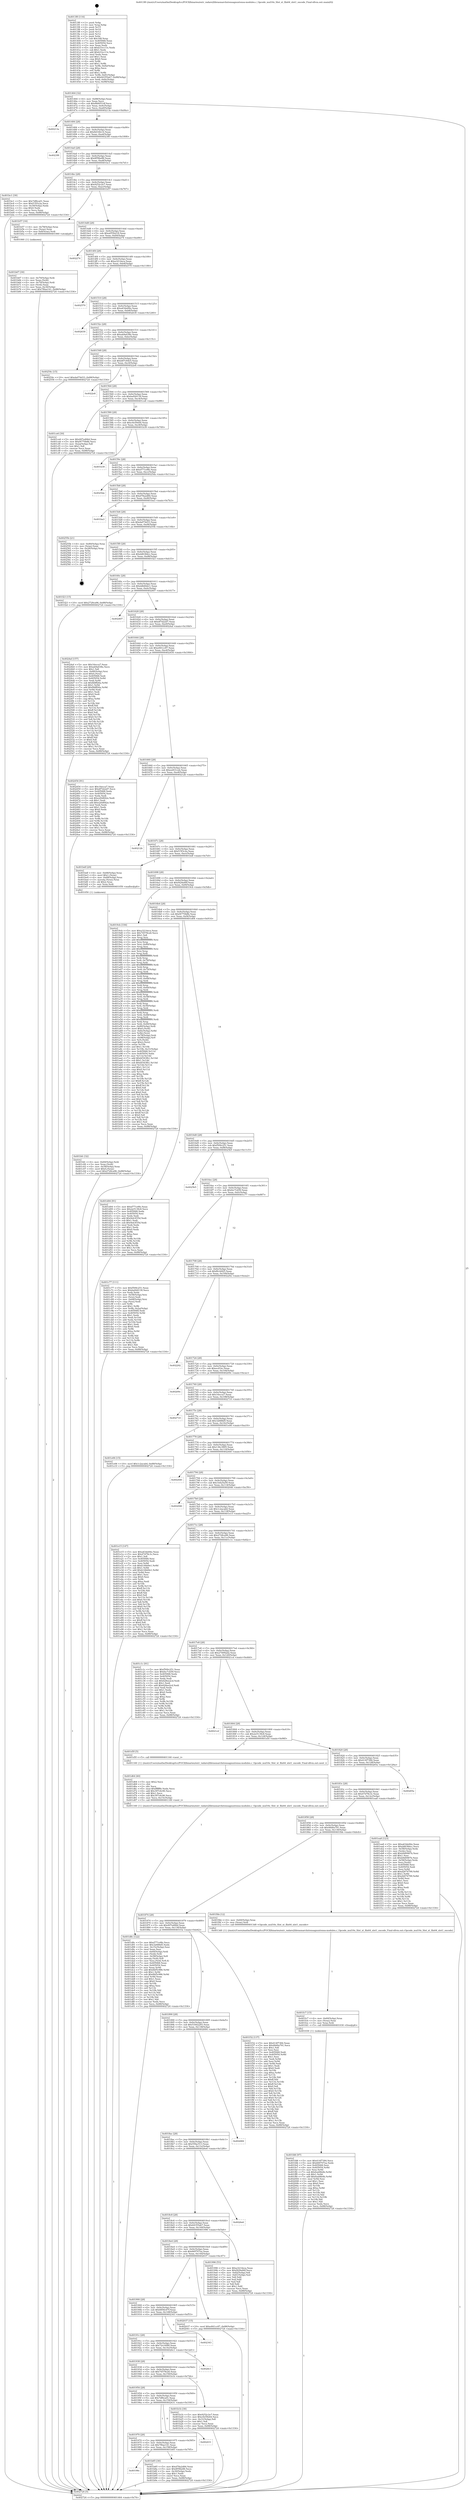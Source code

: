 digraph "0x4013f0" {
  label = "0x4013f0 (/mnt/c/Users/mathe/Desktop/tcc/POCII/binaries/extr_radare2librasmarchxtensagnuxtensa-modules.c_Opcode_mul16s_Slot_xt_flix64_slot1_encode_Final-ollvm.out::main(0))"
  labelloc = "t"
  node[shape=record]

  Entry [label="",width=0.3,height=0.3,shape=circle,fillcolor=black,style=filled]
  "0x401464" [label="{
     0x401464 [32]\l
     | [instrs]\l
     &nbsp;&nbsp;0x401464 \<+6\>: mov -0x88(%rbp),%eax\l
     &nbsp;&nbsp;0x40146a \<+2\>: mov %eax,%ecx\l
     &nbsp;&nbsp;0x40146c \<+6\>: sub $0x8b6051df,%ecx\l
     &nbsp;&nbsp;0x401472 \<+6\>: mov %eax,-0x9c(%rbp)\l
     &nbsp;&nbsp;0x401478 \<+6\>: mov %ecx,-0xa0(%rbp)\l
     &nbsp;&nbsp;0x40147e \<+6\>: je 000000000040213a \<main+0xd4a\>\l
  }"]
  "0x40213a" [label="{
     0x40213a\l
  }", style=dashed]
  "0x401484" [label="{
     0x401484 [28]\l
     | [instrs]\l
     &nbsp;&nbsp;0x401484 \<+5\>: jmp 0000000000401489 \<main+0x99\>\l
     &nbsp;&nbsp;0x401489 \<+6\>: mov -0x9c(%rbp),%eax\l
     &nbsp;&nbsp;0x40148f \<+5\>: sub $0x8d16fe14,%eax\l
     &nbsp;&nbsp;0x401494 \<+6\>: mov %eax,-0xa4(%rbp)\l
     &nbsp;&nbsp;0x40149a \<+6\>: je 00000000004023f8 \<main+0x1008\>\l
  }"]
  Exit [label="",width=0.3,height=0.3,shape=circle,fillcolor=black,style=filled,peripheries=2]
  "0x4023f8" [label="{
     0x4023f8\l
  }", style=dashed]
  "0x4014a0" [label="{
     0x4014a0 [28]\l
     | [instrs]\l
     &nbsp;&nbsp;0x4014a0 \<+5\>: jmp 00000000004014a5 \<main+0xb5\>\l
     &nbsp;&nbsp;0x4014a5 \<+6\>: mov -0x9c(%rbp),%eax\l
     &nbsp;&nbsp;0x4014ab \<+5\>: sub $0x8f5fbe88,%eax\l
     &nbsp;&nbsp;0x4014b0 \<+6\>: mov %eax,-0xa8(%rbp)\l
     &nbsp;&nbsp;0x4014b6 \<+6\>: je 0000000000401bc1 \<main+0x7d1\>\l
  }"]
  "0x401fd6" [label="{
     0x401fd6 [97]\l
     | [instrs]\l
     &nbsp;&nbsp;0x401fd6 \<+5\>: mov $0x414f7384,%ecx\l
     &nbsp;&nbsp;0x401fdb \<+5\>: mov $0x669707ea,%edx\l
     &nbsp;&nbsp;0x401fe0 \<+7\>: mov 0x405068,%esi\l
     &nbsp;&nbsp;0x401fe7 \<+8\>: mov 0x405054,%r8d\l
     &nbsp;&nbsp;0x401fef \<+3\>: mov %esi,%r9d\l
     &nbsp;&nbsp;0x401ff2 \<+7\>: sub $0xfea08b4b,%r9d\l
     &nbsp;&nbsp;0x401ff9 \<+4\>: sub $0x1,%r9d\l
     &nbsp;&nbsp;0x401ffd \<+7\>: add $0xfea08b4b,%r9d\l
     &nbsp;&nbsp;0x402004 \<+4\>: imul %r9d,%esi\l
     &nbsp;&nbsp;0x402008 \<+3\>: and $0x1,%esi\l
     &nbsp;&nbsp;0x40200b \<+3\>: cmp $0x0,%esi\l
     &nbsp;&nbsp;0x40200e \<+4\>: sete %r10b\l
     &nbsp;&nbsp;0x402012 \<+4\>: cmp $0xa,%r8d\l
     &nbsp;&nbsp;0x402016 \<+4\>: setl %r11b\l
     &nbsp;&nbsp;0x40201a \<+3\>: mov %r10b,%bl\l
     &nbsp;&nbsp;0x40201d \<+3\>: and %r11b,%bl\l
     &nbsp;&nbsp;0x402020 \<+3\>: xor %r11b,%r10b\l
     &nbsp;&nbsp;0x402023 \<+3\>: or %r10b,%bl\l
     &nbsp;&nbsp;0x402026 \<+3\>: test $0x1,%bl\l
     &nbsp;&nbsp;0x402029 \<+3\>: cmovne %edx,%ecx\l
     &nbsp;&nbsp;0x40202c \<+6\>: mov %ecx,-0x88(%rbp)\l
     &nbsp;&nbsp;0x402032 \<+5\>: jmp 0000000000402724 \<main+0x1334\>\l
  }"]
  "0x401bc1" [label="{
     0x401bc1 [30]\l
     | [instrs]\l
     &nbsp;&nbsp;0x401bc1 \<+5\>: mov $0x7df6ca01,%eax\l
     &nbsp;&nbsp;0x401bc6 \<+5\>: mov $0xf15f3c2a,%ecx\l
     &nbsp;&nbsp;0x401bcb \<+3\>: mov -0x30(%rbp),%edx\l
     &nbsp;&nbsp;0x401bce \<+3\>: cmp $0x0,%edx\l
     &nbsp;&nbsp;0x401bd1 \<+3\>: cmove %ecx,%eax\l
     &nbsp;&nbsp;0x401bd4 \<+6\>: mov %eax,-0x88(%rbp)\l
     &nbsp;&nbsp;0x401bda \<+5\>: jmp 0000000000402724 \<main+0x1334\>\l
  }"]
  "0x4014bc" [label="{
     0x4014bc [28]\l
     | [instrs]\l
     &nbsp;&nbsp;0x4014bc \<+5\>: jmp 00000000004014c1 \<main+0xd1\>\l
     &nbsp;&nbsp;0x4014c1 \<+6\>: mov -0x9c(%rbp),%eax\l
     &nbsp;&nbsp;0x4014c7 \<+5\>: sub $0x9252c2e7,%eax\l
     &nbsp;&nbsp;0x4014cc \<+6\>: mov %eax,-0xac(%rbp)\l
     &nbsp;&nbsp;0x4014d2 \<+6\>: je 0000000000401b57 \<main+0x767\>\l
  }"]
  "0x401fc7" [label="{
     0x401fc7 [15]\l
     | [instrs]\l
     &nbsp;&nbsp;0x401fc7 \<+4\>: mov -0x60(%rbp),%rax\l
     &nbsp;&nbsp;0x401fcb \<+3\>: mov (%rax),%rax\l
     &nbsp;&nbsp;0x401fce \<+3\>: mov %rax,%rdi\l
     &nbsp;&nbsp;0x401fd1 \<+5\>: call 0000000000401030 \<free@plt\>\l
     | [calls]\l
     &nbsp;&nbsp;0x401030 \{1\} (unknown)\l
  }"]
  "0x401b57" [label="{
     0x401b57 [16]\l
     | [instrs]\l
     &nbsp;&nbsp;0x401b57 \<+4\>: mov -0x78(%rbp),%rax\l
     &nbsp;&nbsp;0x401b5b \<+3\>: mov (%rax),%rax\l
     &nbsp;&nbsp;0x401b5e \<+4\>: mov 0x8(%rax),%rdi\l
     &nbsp;&nbsp;0x401b62 \<+5\>: call 0000000000401060 \<atoi@plt\>\l
     | [calls]\l
     &nbsp;&nbsp;0x401060 \{1\} (unknown)\l
  }"]
  "0x4014d8" [label="{
     0x4014d8 [28]\l
     | [instrs]\l
     &nbsp;&nbsp;0x4014d8 \<+5\>: jmp 00000000004014dd \<main+0xed\>\l
     &nbsp;&nbsp;0x4014dd \<+6\>: mov -0x9c(%rbp),%eax\l
     &nbsp;&nbsp;0x4014e3 \<+5\>: sub $0xa055b218,%eax\l
     &nbsp;&nbsp;0x4014e8 \<+6\>: mov %eax,-0xb0(%rbp)\l
     &nbsp;&nbsp;0x4014ee \<+6\>: je 0000000000402274 \<main+0xe84\>\l
  }"]
  "0x401d8c" [label="{
     0x401d8c [122]\l
     | [instrs]\l
     &nbsp;&nbsp;0x401d8c \<+5\>: mov $0xd771e9fe,%ecx\l
     &nbsp;&nbsp;0x401d91 \<+5\>: mov $0x32688d5,%edx\l
     &nbsp;&nbsp;0x401d96 \<+6\>: mov -0x15c(%rbp),%esi\l
     &nbsp;&nbsp;0x401d9c \<+3\>: imul %eax,%esi\l
     &nbsp;&nbsp;0x401d9f \<+4\>: mov -0x60(%rbp),%rdi\l
     &nbsp;&nbsp;0x401da3 \<+3\>: mov (%rdi),%rdi\l
     &nbsp;&nbsp;0x401da6 \<+4\>: mov -0x58(%rbp),%r8\l
     &nbsp;&nbsp;0x401daa \<+3\>: movslq (%r8),%r8\l
     &nbsp;&nbsp;0x401dad \<+4\>: mov %esi,(%rdi,%r8,4)\l
     &nbsp;&nbsp;0x401db1 \<+7\>: mov 0x405068,%eax\l
     &nbsp;&nbsp;0x401db8 \<+7\>: mov 0x405054,%esi\l
     &nbsp;&nbsp;0x401dbf \<+3\>: mov %eax,%r9d\l
     &nbsp;&nbsp;0x401dc2 \<+7\>: add $0x6bf5c986,%r9d\l
     &nbsp;&nbsp;0x401dc9 \<+4\>: sub $0x1,%r9d\l
     &nbsp;&nbsp;0x401dcd \<+7\>: sub $0x6bf5c986,%r9d\l
     &nbsp;&nbsp;0x401dd4 \<+4\>: imul %r9d,%eax\l
     &nbsp;&nbsp;0x401dd8 \<+3\>: and $0x1,%eax\l
     &nbsp;&nbsp;0x401ddb \<+3\>: cmp $0x0,%eax\l
     &nbsp;&nbsp;0x401dde \<+4\>: sete %r10b\l
     &nbsp;&nbsp;0x401de2 \<+3\>: cmp $0xa,%esi\l
     &nbsp;&nbsp;0x401de5 \<+4\>: setl %r11b\l
     &nbsp;&nbsp;0x401de9 \<+3\>: mov %r10b,%bl\l
     &nbsp;&nbsp;0x401dec \<+3\>: and %r11b,%bl\l
     &nbsp;&nbsp;0x401def \<+3\>: xor %r11b,%r10b\l
     &nbsp;&nbsp;0x401df2 \<+3\>: or %r10b,%bl\l
     &nbsp;&nbsp;0x401df5 \<+3\>: test $0x1,%bl\l
     &nbsp;&nbsp;0x401df8 \<+3\>: cmovne %edx,%ecx\l
     &nbsp;&nbsp;0x401dfb \<+6\>: mov %ecx,-0x88(%rbp)\l
     &nbsp;&nbsp;0x401e01 \<+5\>: jmp 0000000000402724 \<main+0x1334\>\l
  }"]
  "0x402274" [label="{
     0x402274\l
  }", style=dashed]
  "0x4014f4" [label="{
     0x4014f4 [28]\l
     | [instrs]\l
     &nbsp;&nbsp;0x4014f4 \<+5\>: jmp 00000000004014f9 \<main+0x109\>\l
     &nbsp;&nbsp;0x4014f9 \<+6\>: mov -0x9c(%rbp),%eax\l
     &nbsp;&nbsp;0x4014ff \<+5\>: sub $0xa3214eca,%eax\l
     &nbsp;&nbsp;0x401504 \<+6\>: mov %eax,-0xb4(%rbp)\l
     &nbsp;&nbsp;0x40150a \<+6\>: je 0000000000402570 \<main+0x1180\>\l
  }"]
  "0x401d64" [label="{
     0x401d64 [40]\l
     | [instrs]\l
     &nbsp;&nbsp;0x401d64 \<+5\>: mov $0x2,%ecx\l
     &nbsp;&nbsp;0x401d69 \<+1\>: cltd\l
     &nbsp;&nbsp;0x401d6a \<+2\>: idiv %ecx\l
     &nbsp;&nbsp;0x401d6c \<+6\>: imul $0xfffffffe,%edx,%ecx\l
     &nbsp;&nbsp;0x401d72 \<+6\>: add $0x397c6c90,%ecx\l
     &nbsp;&nbsp;0x401d78 \<+3\>: add $0x1,%ecx\l
     &nbsp;&nbsp;0x401d7b \<+6\>: sub $0x397c6c90,%ecx\l
     &nbsp;&nbsp;0x401d81 \<+6\>: mov %ecx,-0x15c(%rbp)\l
     &nbsp;&nbsp;0x401d87 \<+5\>: call 0000000000401160 \<next_i\>\l
     | [calls]\l
     &nbsp;&nbsp;0x401160 \{1\} (/mnt/c/Users/mathe/Desktop/tcc/POCII/binaries/extr_radare2librasmarchxtensagnuxtensa-modules.c_Opcode_mul16s_Slot_xt_flix64_slot1_encode_Final-ollvm.out::next_i)\l
  }"]
  "0x402570" [label="{
     0x402570\l
  }", style=dashed]
  "0x401510" [label="{
     0x401510 [28]\l
     | [instrs]\l
     &nbsp;&nbsp;0x401510 \<+5\>: jmp 0000000000401515 \<main+0x125\>\l
     &nbsp;&nbsp;0x401515 \<+6\>: mov -0x9c(%rbp),%eax\l
     &nbsp;&nbsp;0x40151b \<+5\>: sub $0xa63de84e,%eax\l
     &nbsp;&nbsp;0x401520 \<+6\>: mov %eax,-0xb8(%rbp)\l
     &nbsp;&nbsp;0x401526 \<+6\>: je 0000000000402630 \<main+0x1240\>\l
  }"]
  "0x401bfc" [label="{
     0x401bfc [32]\l
     | [instrs]\l
     &nbsp;&nbsp;0x401bfc \<+4\>: mov -0x60(%rbp),%rdi\l
     &nbsp;&nbsp;0x401c00 \<+3\>: mov %rax,(%rdi)\l
     &nbsp;&nbsp;0x401c03 \<+4\>: mov -0x58(%rbp),%rax\l
     &nbsp;&nbsp;0x401c07 \<+6\>: movl $0x0,(%rax)\l
     &nbsp;&nbsp;0x401c0d \<+10\>: movl $0x2728ca96,-0x88(%rbp)\l
     &nbsp;&nbsp;0x401c17 \<+5\>: jmp 0000000000402724 \<main+0x1334\>\l
  }"]
  "0x402630" [label="{
     0x402630\l
  }", style=dashed]
  "0x40152c" [label="{
     0x40152c [28]\l
     | [instrs]\l
     &nbsp;&nbsp;0x40152c \<+5\>: jmp 0000000000401531 \<main+0x141\>\l
     &nbsp;&nbsp;0x401531 \<+6\>: mov -0x9c(%rbp),%eax\l
     &nbsp;&nbsp;0x401537 \<+5\>: sub $0xab9a038e,%eax\l
     &nbsp;&nbsp;0x40153c \<+6\>: mov %eax,-0xbc(%rbp)\l
     &nbsp;&nbsp;0x401542 \<+6\>: je 000000000040254c \<main+0x115c\>\l
  }"]
  "0x40198c" [label="{
     0x40198c\l
  }", style=dashed]
  "0x40254c" [label="{
     0x40254c [15]\l
     | [instrs]\l
     &nbsp;&nbsp;0x40254c \<+10\>: movl $0xda074d33,-0x88(%rbp)\l
     &nbsp;&nbsp;0x402556 \<+5\>: jmp 0000000000402724 \<main+0x1334\>\l
  }"]
  "0x401548" [label="{
     0x401548 [28]\l
     | [instrs]\l
     &nbsp;&nbsp;0x401548 \<+5\>: jmp 000000000040154d \<main+0x15d\>\l
     &nbsp;&nbsp;0x40154d \<+6\>: mov -0x9c(%rbp),%eax\l
     &nbsp;&nbsp;0x401553 \<+5\>: sub $0xb87c64e5,%eax\l
     &nbsp;&nbsp;0x401558 \<+6\>: mov %eax,-0xc0(%rbp)\l
     &nbsp;&nbsp;0x40155e \<+6\>: je 00000000004022e8 \<main+0xef8\>\l
  }"]
  "0x401b85" [label="{
     0x401b85 [30]\l
     | [instrs]\l
     &nbsp;&nbsp;0x401b85 \<+5\>: mov $0xd78a2d84,%eax\l
     &nbsp;&nbsp;0x401b8a \<+5\>: mov $0x8f5fbe88,%ecx\l
     &nbsp;&nbsp;0x401b8f \<+3\>: mov -0x30(%rbp),%edx\l
     &nbsp;&nbsp;0x401b92 \<+3\>: cmp $0x1,%edx\l
     &nbsp;&nbsp;0x401b95 \<+3\>: cmovl %ecx,%eax\l
     &nbsp;&nbsp;0x401b98 \<+6\>: mov %eax,-0x88(%rbp)\l
     &nbsp;&nbsp;0x401b9e \<+5\>: jmp 0000000000402724 \<main+0x1334\>\l
  }"]
  "0x4022e8" [label="{
     0x4022e8\l
  }", style=dashed]
  "0x401564" [label="{
     0x401564 [28]\l
     | [instrs]\l
     &nbsp;&nbsp;0x401564 \<+5\>: jmp 0000000000401569 \<main+0x179\>\l
     &nbsp;&nbsp;0x401569 \<+6\>: mov -0x9c(%rbp),%eax\l
     &nbsp;&nbsp;0x40156f \<+5\>: sub $0xba926139,%eax\l
     &nbsp;&nbsp;0x401574 \<+6\>: mov %eax,-0xc4(%rbp)\l
     &nbsp;&nbsp;0x40157a \<+6\>: je 0000000000401ce6 \<main+0x8f6\>\l
  }"]
  "0x401970" [label="{
     0x401970 [28]\l
     | [instrs]\l
     &nbsp;&nbsp;0x401970 \<+5\>: jmp 0000000000401975 \<main+0x585\>\l
     &nbsp;&nbsp;0x401975 \<+6\>: mov -0x9c(%rbp),%eax\l
     &nbsp;&nbsp;0x40197b \<+5\>: sub $0x7f6ae141,%eax\l
     &nbsp;&nbsp;0x401980 \<+6\>: mov %eax,-0x158(%rbp)\l
     &nbsp;&nbsp;0x401986 \<+6\>: je 0000000000401b85 \<main+0x795\>\l
  }"]
  "0x401ce6" [label="{
     0x401ce6 [30]\l
     | [instrs]\l
     &nbsp;&nbsp;0x401ce6 \<+5\>: mov $0x497ed06d,%eax\l
     &nbsp;&nbsp;0x401ceb \<+5\>: mov $0xf4770b8b,%ecx\l
     &nbsp;&nbsp;0x401cf0 \<+3\>: mov -0x2a(%rbp),%dl\l
     &nbsp;&nbsp;0x401cf3 \<+3\>: test $0x1,%dl\l
     &nbsp;&nbsp;0x401cf6 \<+3\>: cmovne %ecx,%eax\l
     &nbsp;&nbsp;0x401cf9 \<+6\>: mov %eax,-0x88(%rbp)\l
     &nbsp;&nbsp;0x401cff \<+5\>: jmp 0000000000402724 \<main+0x1334\>\l
  }"]
  "0x401580" [label="{
     0x401580 [28]\l
     | [instrs]\l
     &nbsp;&nbsp;0x401580 \<+5\>: jmp 0000000000401585 \<main+0x195\>\l
     &nbsp;&nbsp;0x401585 \<+6\>: mov -0x9c(%rbp),%eax\l
     &nbsp;&nbsp;0x40158b \<+5\>: sub $0xc0e59e64,%eax\l
     &nbsp;&nbsp;0x401590 \<+6\>: mov %eax,-0xc8(%rbp)\l
     &nbsp;&nbsp;0x401596 \<+6\>: je 0000000000401b39 \<main+0x749\>\l
  }"]
  "0x402431" [label="{
     0x402431\l
  }", style=dashed]
  "0x401b39" [label="{
     0x401b39\l
  }", style=dashed]
  "0x40159c" [label="{
     0x40159c [28]\l
     | [instrs]\l
     &nbsp;&nbsp;0x40159c \<+5\>: jmp 00000000004015a1 \<main+0x1b1\>\l
     &nbsp;&nbsp;0x4015a1 \<+6\>: mov -0x9c(%rbp),%eax\l
     &nbsp;&nbsp;0x4015a7 \<+5\>: sub $0xd771e9fe,%eax\l
     &nbsp;&nbsp;0x4015ac \<+6\>: mov %eax,-0xcc(%rbp)\l
     &nbsp;&nbsp;0x4015b2 \<+6\>: je 00000000004025da \<main+0x11ea\>\l
  }"]
  "0x401b67" [label="{
     0x401b67 [30]\l
     | [instrs]\l
     &nbsp;&nbsp;0x401b67 \<+4\>: mov -0x70(%rbp),%rdi\l
     &nbsp;&nbsp;0x401b6b \<+2\>: mov %eax,(%rdi)\l
     &nbsp;&nbsp;0x401b6d \<+4\>: mov -0x70(%rbp),%rdi\l
     &nbsp;&nbsp;0x401b71 \<+2\>: mov (%rdi),%eax\l
     &nbsp;&nbsp;0x401b73 \<+3\>: mov %eax,-0x30(%rbp)\l
     &nbsp;&nbsp;0x401b76 \<+10\>: movl $0x7f6ae141,-0x88(%rbp)\l
     &nbsp;&nbsp;0x401b80 \<+5\>: jmp 0000000000402724 \<main+0x1334\>\l
  }"]
  "0x4025da" [label="{
     0x4025da\l
  }", style=dashed]
  "0x4015b8" [label="{
     0x4015b8 [28]\l
     | [instrs]\l
     &nbsp;&nbsp;0x4015b8 \<+5\>: jmp 00000000004015bd \<main+0x1cd\>\l
     &nbsp;&nbsp;0x4015bd \<+6\>: mov -0x9c(%rbp),%eax\l
     &nbsp;&nbsp;0x4015c3 \<+5\>: sub $0xd78a2d84,%eax\l
     &nbsp;&nbsp;0x4015c8 \<+6\>: mov %eax,-0xd0(%rbp)\l
     &nbsp;&nbsp;0x4015ce \<+6\>: je 0000000000401ba3 \<main+0x7b3\>\l
  }"]
  "0x401954" [label="{
     0x401954 [28]\l
     | [instrs]\l
     &nbsp;&nbsp;0x401954 \<+5\>: jmp 0000000000401959 \<main+0x569\>\l
     &nbsp;&nbsp;0x401959 \<+6\>: mov -0x9c(%rbp),%eax\l
     &nbsp;&nbsp;0x40195f \<+5\>: sub $0x7df6ca01,%eax\l
     &nbsp;&nbsp;0x401964 \<+6\>: mov %eax,-0x154(%rbp)\l
     &nbsp;&nbsp;0x40196a \<+6\>: je 0000000000402431 \<main+0x1041\>\l
  }"]
  "0x401ba3" [label="{
     0x401ba3\l
  }", style=dashed]
  "0x4015d4" [label="{
     0x4015d4 [28]\l
     | [instrs]\l
     &nbsp;&nbsp;0x4015d4 \<+5\>: jmp 00000000004015d9 \<main+0x1e9\>\l
     &nbsp;&nbsp;0x4015d9 \<+6\>: mov -0x9c(%rbp),%eax\l
     &nbsp;&nbsp;0x4015df \<+5\>: sub $0xda074d33,%eax\l
     &nbsp;&nbsp;0x4015e4 \<+6\>: mov %eax,-0xd4(%rbp)\l
     &nbsp;&nbsp;0x4015ea \<+6\>: je 000000000040255b \<main+0x116b\>\l
  }"]
  "0x401b1b" [label="{
     0x401b1b [30]\l
     | [instrs]\l
     &nbsp;&nbsp;0x401b1b \<+5\>: mov $0x9252c2e7,%eax\l
     &nbsp;&nbsp;0x401b20 \<+5\>: mov $0xc0e59e64,%ecx\l
     &nbsp;&nbsp;0x401b25 \<+3\>: mov -0x31(%rbp),%dl\l
     &nbsp;&nbsp;0x401b28 \<+3\>: test $0x1,%dl\l
     &nbsp;&nbsp;0x401b2b \<+3\>: cmovne %ecx,%eax\l
     &nbsp;&nbsp;0x401b2e \<+6\>: mov %eax,-0x88(%rbp)\l
     &nbsp;&nbsp;0x401b34 \<+5\>: jmp 0000000000402724 \<main+0x1334\>\l
  }"]
  "0x40255b" [label="{
     0x40255b [21]\l
     | [instrs]\l
     &nbsp;&nbsp;0x40255b \<+4\>: mov -0x80(%rbp),%rax\l
     &nbsp;&nbsp;0x40255f \<+2\>: mov (%rax),%eax\l
     &nbsp;&nbsp;0x402561 \<+4\>: lea -0x28(%rbp),%rsp\l
     &nbsp;&nbsp;0x402565 \<+1\>: pop %rbx\l
     &nbsp;&nbsp;0x402566 \<+2\>: pop %r12\l
     &nbsp;&nbsp;0x402568 \<+2\>: pop %r13\l
     &nbsp;&nbsp;0x40256a \<+2\>: pop %r14\l
     &nbsp;&nbsp;0x40256c \<+2\>: pop %r15\l
     &nbsp;&nbsp;0x40256e \<+1\>: pop %rbp\l
     &nbsp;&nbsp;0x40256f \<+1\>: ret\l
  }"]
  "0x4015f0" [label="{
     0x4015f0 [28]\l
     | [instrs]\l
     &nbsp;&nbsp;0x4015f0 \<+5\>: jmp 00000000004015f5 \<main+0x205\>\l
     &nbsp;&nbsp;0x4015f5 \<+6\>: mov -0x9c(%rbp),%eax\l
     &nbsp;&nbsp;0x4015fb \<+5\>: sub $0xdd638dcc,%eax\l
     &nbsp;&nbsp;0x401600 \<+6\>: mov %eax,-0xd8(%rbp)\l
     &nbsp;&nbsp;0x401606 \<+6\>: je 0000000000401f23 \<main+0xb33\>\l
  }"]
  "0x401938" [label="{
     0x401938 [28]\l
     | [instrs]\l
     &nbsp;&nbsp;0x401938 \<+5\>: jmp 000000000040193d \<main+0x54d\>\l
     &nbsp;&nbsp;0x40193d \<+6\>: mov -0x9c(%rbp),%eax\l
     &nbsp;&nbsp;0x401943 \<+5\>: sub $0x74578ce6,%eax\l
     &nbsp;&nbsp;0x401948 \<+6\>: mov %eax,-0x150(%rbp)\l
     &nbsp;&nbsp;0x40194e \<+6\>: je 0000000000401b1b \<main+0x72b\>\l
  }"]
  "0x401f23" [label="{
     0x401f23 [15]\l
     | [instrs]\l
     &nbsp;&nbsp;0x401f23 \<+10\>: movl $0x2728ca96,-0x88(%rbp)\l
     &nbsp;&nbsp;0x401f2d \<+5\>: jmp 0000000000402724 \<main+0x1334\>\l
  }"]
  "0x40160c" [label="{
     0x40160c [28]\l
     | [instrs]\l
     &nbsp;&nbsp;0x40160c \<+5\>: jmp 0000000000401611 \<main+0x221\>\l
     &nbsp;&nbsp;0x401611 \<+6\>: mov -0x9c(%rbp),%eax\l
     &nbsp;&nbsp;0x401617 \<+5\>: sub $0xddb84dc1,%eax\l
     &nbsp;&nbsp;0x40161c \<+6\>: mov %eax,-0xdc(%rbp)\l
     &nbsp;&nbsp;0x401622 \<+6\>: je 0000000000402407 \<main+0x1017\>\l
  }"]
  "0x4026c1" [label="{
     0x4026c1\l
  }", style=dashed]
  "0x402407" [label="{
     0x402407\l
  }", style=dashed]
  "0x401628" [label="{
     0x401628 [28]\l
     | [instrs]\l
     &nbsp;&nbsp;0x401628 \<+5\>: jmp 000000000040162d \<main+0x23d\>\l
     &nbsp;&nbsp;0x40162d \<+6\>: mov -0x9c(%rbp),%eax\l
     &nbsp;&nbsp;0x401633 \<+5\>: sub $0xdf7d22d7,%eax\l
     &nbsp;&nbsp;0x401638 \<+6\>: mov %eax,-0xe0(%rbp)\l
     &nbsp;&nbsp;0x40163e \<+6\>: je 00000000004024af \<main+0x10bf\>\l
  }"]
  "0x40191c" [label="{
     0x40191c [28]\l
     | [instrs]\l
     &nbsp;&nbsp;0x40191c \<+5\>: jmp 0000000000401921 \<main+0x531\>\l
     &nbsp;&nbsp;0x401921 \<+6\>: mov -0x9c(%rbp),%eax\l
     &nbsp;&nbsp;0x401927 \<+5\>: sub $0x72e16f48,%eax\l
     &nbsp;&nbsp;0x40192c \<+6\>: mov %eax,-0x14c(%rbp)\l
     &nbsp;&nbsp;0x401932 \<+6\>: je 00000000004026c1 \<main+0x12d1\>\l
  }"]
  "0x4024af" [label="{
     0x4024af [157]\l
     | [instrs]\l
     &nbsp;&nbsp;0x4024af \<+5\>: mov $0x16ecca7,%eax\l
     &nbsp;&nbsp;0x4024b4 \<+5\>: mov $0xab9a038e,%ecx\l
     &nbsp;&nbsp;0x4024b9 \<+2\>: mov $0x1,%dl\l
     &nbsp;&nbsp;0x4024bb \<+4\>: mov -0x80(%rbp),%rsi\l
     &nbsp;&nbsp;0x4024bf \<+6\>: movl $0x0,(%rsi)\l
     &nbsp;&nbsp;0x4024c5 \<+7\>: mov 0x405068,%edi\l
     &nbsp;&nbsp;0x4024cc \<+8\>: mov 0x405054,%r8d\l
     &nbsp;&nbsp;0x4024d4 \<+3\>: mov %edi,%r9d\l
     &nbsp;&nbsp;0x4024d7 \<+7\>: sub $0xfb8ff26a,%r9d\l
     &nbsp;&nbsp;0x4024de \<+4\>: sub $0x1,%r9d\l
     &nbsp;&nbsp;0x4024e2 \<+7\>: add $0xfb8ff26a,%r9d\l
     &nbsp;&nbsp;0x4024e9 \<+4\>: imul %r9d,%edi\l
     &nbsp;&nbsp;0x4024ed \<+3\>: and $0x1,%edi\l
     &nbsp;&nbsp;0x4024f0 \<+3\>: cmp $0x0,%edi\l
     &nbsp;&nbsp;0x4024f3 \<+4\>: sete %r10b\l
     &nbsp;&nbsp;0x4024f7 \<+4\>: cmp $0xa,%r8d\l
     &nbsp;&nbsp;0x4024fb \<+4\>: setl %r11b\l
     &nbsp;&nbsp;0x4024ff \<+3\>: mov %r10b,%bl\l
     &nbsp;&nbsp;0x402502 \<+3\>: xor $0xff,%bl\l
     &nbsp;&nbsp;0x402505 \<+3\>: mov %r11b,%r14b\l
     &nbsp;&nbsp;0x402508 \<+4\>: xor $0xff,%r14b\l
     &nbsp;&nbsp;0x40250c \<+3\>: xor $0x0,%dl\l
     &nbsp;&nbsp;0x40250f \<+3\>: mov %bl,%r15b\l
     &nbsp;&nbsp;0x402512 \<+4\>: and $0x0,%r15b\l
     &nbsp;&nbsp;0x402516 \<+3\>: and %dl,%r10b\l
     &nbsp;&nbsp;0x402519 \<+3\>: mov %r14b,%r12b\l
     &nbsp;&nbsp;0x40251c \<+4\>: and $0x0,%r12b\l
     &nbsp;&nbsp;0x402520 \<+3\>: and %dl,%r11b\l
     &nbsp;&nbsp;0x402523 \<+3\>: or %r10b,%r15b\l
     &nbsp;&nbsp;0x402526 \<+3\>: or %r11b,%r12b\l
     &nbsp;&nbsp;0x402529 \<+3\>: xor %r12b,%r15b\l
     &nbsp;&nbsp;0x40252c \<+3\>: or %r14b,%bl\l
     &nbsp;&nbsp;0x40252f \<+3\>: xor $0xff,%bl\l
     &nbsp;&nbsp;0x402532 \<+3\>: or $0x0,%dl\l
     &nbsp;&nbsp;0x402535 \<+2\>: and %dl,%bl\l
     &nbsp;&nbsp;0x402537 \<+3\>: or %bl,%r15b\l
     &nbsp;&nbsp;0x40253a \<+4\>: test $0x1,%r15b\l
     &nbsp;&nbsp;0x40253e \<+3\>: cmovne %ecx,%eax\l
     &nbsp;&nbsp;0x402541 \<+6\>: mov %eax,-0x88(%rbp)\l
     &nbsp;&nbsp;0x402547 \<+5\>: jmp 0000000000402724 \<main+0x1334\>\l
  }"]
  "0x401644" [label="{
     0x401644 [28]\l
     | [instrs]\l
     &nbsp;&nbsp;0x401644 \<+5\>: jmp 0000000000401649 \<main+0x259\>\l
     &nbsp;&nbsp;0x401649 \<+6\>: mov -0x9c(%rbp),%eax\l
     &nbsp;&nbsp;0x40164f \<+5\>: sub $0xe841cc87,%eax\l
     &nbsp;&nbsp;0x401654 \<+6\>: mov %eax,-0xe4(%rbp)\l
     &nbsp;&nbsp;0x40165a \<+6\>: je 0000000000402454 \<main+0x1064\>\l
  }"]
  "0x402343" [label="{
     0x402343\l
  }", style=dashed]
  "0x402454" [label="{
     0x402454 [91]\l
     | [instrs]\l
     &nbsp;&nbsp;0x402454 \<+5\>: mov $0x16ecca7,%eax\l
     &nbsp;&nbsp;0x402459 \<+5\>: mov $0xdf7d22d7,%ecx\l
     &nbsp;&nbsp;0x40245e \<+7\>: mov 0x405068,%edx\l
     &nbsp;&nbsp;0x402465 \<+7\>: mov 0x405054,%esi\l
     &nbsp;&nbsp;0x40246c \<+2\>: mov %edx,%edi\l
     &nbsp;&nbsp;0x40246e \<+6\>: sub $0xe20d842e,%edi\l
     &nbsp;&nbsp;0x402474 \<+3\>: sub $0x1,%edi\l
     &nbsp;&nbsp;0x402477 \<+6\>: add $0xe20d842e,%edi\l
     &nbsp;&nbsp;0x40247d \<+3\>: imul %edi,%edx\l
     &nbsp;&nbsp;0x402480 \<+3\>: and $0x1,%edx\l
     &nbsp;&nbsp;0x402483 \<+3\>: cmp $0x0,%edx\l
     &nbsp;&nbsp;0x402486 \<+4\>: sete %r8b\l
     &nbsp;&nbsp;0x40248a \<+3\>: cmp $0xa,%esi\l
     &nbsp;&nbsp;0x40248d \<+4\>: setl %r9b\l
     &nbsp;&nbsp;0x402491 \<+3\>: mov %r8b,%r10b\l
     &nbsp;&nbsp;0x402494 \<+3\>: and %r9b,%r10b\l
     &nbsp;&nbsp;0x402497 \<+3\>: xor %r9b,%r8b\l
     &nbsp;&nbsp;0x40249a \<+3\>: or %r8b,%r10b\l
     &nbsp;&nbsp;0x40249d \<+4\>: test $0x1,%r10b\l
     &nbsp;&nbsp;0x4024a1 \<+3\>: cmovne %ecx,%eax\l
     &nbsp;&nbsp;0x4024a4 \<+6\>: mov %eax,-0x88(%rbp)\l
     &nbsp;&nbsp;0x4024aa \<+5\>: jmp 0000000000402724 \<main+0x1334\>\l
  }"]
  "0x401660" [label="{
     0x401660 [28]\l
     | [instrs]\l
     &nbsp;&nbsp;0x401660 \<+5\>: jmp 0000000000401665 \<main+0x275\>\l
     &nbsp;&nbsp;0x401665 \<+6\>: mov -0x9c(%rbp),%eax\l
     &nbsp;&nbsp;0x40166b \<+5\>: sub $0xee831ceb,%eax\l
     &nbsp;&nbsp;0x401670 \<+6\>: mov %eax,-0xe8(%rbp)\l
     &nbsp;&nbsp;0x401676 \<+6\>: je 000000000040212b \<main+0xd3b\>\l
  }"]
  "0x401900" [label="{
     0x401900 [28]\l
     | [instrs]\l
     &nbsp;&nbsp;0x401900 \<+5\>: jmp 0000000000401905 \<main+0x515\>\l
     &nbsp;&nbsp;0x401905 \<+6\>: mov -0x9c(%rbp),%eax\l
     &nbsp;&nbsp;0x40190b \<+5\>: sub $0x6856c67f,%eax\l
     &nbsp;&nbsp;0x401910 \<+6\>: mov %eax,-0x148(%rbp)\l
     &nbsp;&nbsp;0x401916 \<+6\>: je 0000000000402343 \<main+0xf53\>\l
  }"]
  "0x40212b" [label="{
     0x40212b\l
  }", style=dashed]
  "0x40167c" [label="{
     0x40167c [28]\l
     | [instrs]\l
     &nbsp;&nbsp;0x40167c \<+5\>: jmp 0000000000401681 \<main+0x291\>\l
     &nbsp;&nbsp;0x401681 \<+6\>: mov -0x9c(%rbp),%eax\l
     &nbsp;&nbsp;0x401687 \<+5\>: sub $0xf15f3c2a,%eax\l
     &nbsp;&nbsp;0x40168c \<+6\>: mov %eax,-0xec(%rbp)\l
     &nbsp;&nbsp;0x401692 \<+6\>: je 0000000000401bdf \<main+0x7ef\>\l
  }"]
  "0x402037" [label="{
     0x402037 [15]\l
     | [instrs]\l
     &nbsp;&nbsp;0x402037 \<+10\>: movl $0xe841cc87,-0x88(%rbp)\l
     &nbsp;&nbsp;0x402041 \<+5\>: jmp 0000000000402724 \<main+0x1334\>\l
  }"]
  "0x401bdf" [label="{
     0x401bdf [29]\l
     | [instrs]\l
     &nbsp;&nbsp;0x401bdf \<+4\>: mov -0x68(%rbp),%rax\l
     &nbsp;&nbsp;0x401be3 \<+6\>: movl $0x1,(%rax)\l
     &nbsp;&nbsp;0x401be9 \<+4\>: mov -0x68(%rbp),%rax\l
     &nbsp;&nbsp;0x401bed \<+3\>: movslq (%rax),%rax\l
     &nbsp;&nbsp;0x401bf0 \<+4\>: shl $0x2,%rax\l
     &nbsp;&nbsp;0x401bf4 \<+3\>: mov %rax,%rdi\l
     &nbsp;&nbsp;0x401bf7 \<+5\>: call 0000000000401050 \<malloc@plt\>\l
     | [calls]\l
     &nbsp;&nbsp;0x401050 \{1\} (unknown)\l
  }"]
  "0x401698" [label="{
     0x401698 [28]\l
     | [instrs]\l
     &nbsp;&nbsp;0x401698 \<+5\>: jmp 000000000040169d \<main+0x2ad\>\l
     &nbsp;&nbsp;0x40169d \<+6\>: mov -0x9c(%rbp),%eax\l
     &nbsp;&nbsp;0x4016a3 \<+5\>: sub $0xf429a90f,%eax\l
     &nbsp;&nbsp;0x4016a8 \<+6\>: mov %eax,-0xf0(%rbp)\l
     &nbsp;&nbsp;0x4016ae \<+6\>: je 00000000004019cb \<main+0x5db\>\l
  }"]
  "0x4013f0" [label="{
     0x4013f0 [116]\l
     | [instrs]\l
     &nbsp;&nbsp;0x4013f0 \<+1\>: push %rbp\l
     &nbsp;&nbsp;0x4013f1 \<+3\>: mov %rsp,%rbp\l
     &nbsp;&nbsp;0x4013f4 \<+2\>: push %r15\l
     &nbsp;&nbsp;0x4013f6 \<+2\>: push %r14\l
     &nbsp;&nbsp;0x4013f8 \<+2\>: push %r13\l
     &nbsp;&nbsp;0x4013fa \<+2\>: push %r12\l
     &nbsp;&nbsp;0x4013fc \<+1\>: push %rbx\l
     &nbsp;&nbsp;0x4013fd \<+7\>: sub $0x168,%rsp\l
     &nbsp;&nbsp;0x401404 \<+7\>: mov 0x405068,%eax\l
     &nbsp;&nbsp;0x40140b \<+7\>: mov 0x405054,%ecx\l
     &nbsp;&nbsp;0x401412 \<+2\>: mov %eax,%edx\l
     &nbsp;&nbsp;0x401414 \<+6\>: sub $0xb33cc13c,%edx\l
     &nbsp;&nbsp;0x40141a \<+3\>: sub $0x1,%edx\l
     &nbsp;&nbsp;0x40141d \<+6\>: add $0xb33cc13c,%edx\l
     &nbsp;&nbsp;0x401423 \<+3\>: imul %edx,%eax\l
     &nbsp;&nbsp;0x401426 \<+3\>: and $0x1,%eax\l
     &nbsp;&nbsp;0x401429 \<+3\>: cmp $0x0,%eax\l
     &nbsp;&nbsp;0x40142c \<+4\>: sete %r8b\l
     &nbsp;&nbsp;0x401430 \<+4\>: and $0x1,%r8b\l
     &nbsp;&nbsp;0x401434 \<+7\>: mov %r8b,-0x82(%rbp)\l
     &nbsp;&nbsp;0x40143b \<+3\>: cmp $0xa,%ecx\l
     &nbsp;&nbsp;0x40143e \<+4\>: setl %r8b\l
     &nbsp;&nbsp;0x401442 \<+4\>: and $0x1,%r8b\l
     &nbsp;&nbsp;0x401446 \<+7\>: mov %r8b,-0x81(%rbp)\l
     &nbsp;&nbsp;0x40144d \<+10\>: movl $0x64355ab7,-0x88(%rbp)\l
     &nbsp;&nbsp;0x401457 \<+6\>: mov %edi,-0x8c(%rbp)\l
     &nbsp;&nbsp;0x40145d \<+7\>: mov %rsi,-0x98(%rbp)\l
  }"]
  "0x4019cb" [label="{
     0x4019cb [336]\l
     | [instrs]\l
     &nbsp;&nbsp;0x4019cb \<+5\>: mov $0xa3214eca,%eax\l
     &nbsp;&nbsp;0x4019d0 \<+5\>: mov $0x74578ce6,%ecx\l
     &nbsp;&nbsp;0x4019d5 \<+2\>: mov $0x1,%dl\l
     &nbsp;&nbsp;0x4019d7 \<+3\>: mov %rsp,%rsi\l
     &nbsp;&nbsp;0x4019da \<+4\>: add $0xfffffffffffffff0,%rsi\l
     &nbsp;&nbsp;0x4019de \<+3\>: mov %rsi,%rsp\l
     &nbsp;&nbsp;0x4019e1 \<+4\>: mov %rsi,-0x80(%rbp)\l
     &nbsp;&nbsp;0x4019e5 \<+3\>: mov %rsp,%rsi\l
     &nbsp;&nbsp;0x4019e8 \<+4\>: add $0xfffffffffffffff0,%rsi\l
     &nbsp;&nbsp;0x4019ec \<+3\>: mov %rsi,%rsp\l
     &nbsp;&nbsp;0x4019ef \<+3\>: mov %rsp,%rdi\l
     &nbsp;&nbsp;0x4019f2 \<+4\>: add $0xfffffffffffffff0,%rdi\l
     &nbsp;&nbsp;0x4019f6 \<+3\>: mov %rdi,%rsp\l
     &nbsp;&nbsp;0x4019f9 \<+4\>: mov %rdi,-0x78(%rbp)\l
     &nbsp;&nbsp;0x4019fd \<+3\>: mov %rsp,%rdi\l
     &nbsp;&nbsp;0x401a00 \<+4\>: add $0xfffffffffffffff0,%rdi\l
     &nbsp;&nbsp;0x401a04 \<+3\>: mov %rdi,%rsp\l
     &nbsp;&nbsp;0x401a07 \<+4\>: mov %rdi,-0x70(%rbp)\l
     &nbsp;&nbsp;0x401a0b \<+3\>: mov %rsp,%rdi\l
     &nbsp;&nbsp;0x401a0e \<+4\>: add $0xfffffffffffffff0,%rdi\l
     &nbsp;&nbsp;0x401a12 \<+3\>: mov %rdi,%rsp\l
     &nbsp;&nbsp;0x401a15 \<+4\>: mov %rdi,-0x68(%rbp)\l
     &nbsp;&nbsp;0x401a19 \<+3\>: mov %rsp,%rdi\l
     &nbsp;&nbsp;0x401a1c \<+4\>: add $0xfffffffffffffff0,%rdi\l
     &nbsp;&nbsp;0x401a20 \<+3\>: mov %rdi,%rsp\l
     &nbsp;&nbsp;0x401a23 \<+4\>: mov %rdi,-0x60(%rbp)\l
     &nbsp;&nbsp;0x401a27 \<+3\>: mov %rsp,%rdi\l
     &nbsp;&nbsp;0x401a2a \<+4\>: add $0xfffffffffffffff0,%rdi\l
     &nbsp;&nbsp;0x401a2e \<+3\>: mov %rdi,%rsp\l
     &nbsp;&nbsp;0x401a31 \<+4\>: mov %rdi,-0x58(%rbp)\l
     &nbsp;&nbsp;0x401a35 \<+3\>: mov %rsp,%rdi\l
     &nbsp;&nbsp;0x401a38 \<+4\>: add $0xfffffffffffffff0,%rdi\l
     &nbsp;&nbsp;0x401a3c \<+3\>: mov %rdi,%rsp\l
     &nbsp;&nbsp;0x401a3f \<+4\>: mov %rdi,-0x50(%rbp)\l
     &nbsp;&nbsp;0x401a43 \<+3\>: mov %rsp,%rdi\l
     &nbsp;&nbsp;0x401a46 \<+4\>: add $0xfffffffffffffff0,%rdi\l
     &nbsp;&nbsp;0x401a4a \<+3\>: mov %rdi,%rsp\l
     &nbsp;&nbsp;0x401a4d \<+4\>: mov %rdi,-0x48(%rbp)\l
     &nbsp;&nbsp;0x401a51 \<+3\>: mov %rsp,%rdi\l
     &nbsp;&nbsp;0x401a54 \<+4\>: add $0xfffffffffffffff0,%rdi\l
     &nbsp;&nbsp;0x401a58 \<+3\>: mov %rdi,%rsp\l
     &nbsp;&nbsp;0x401a5b \<+4\>: mov %rdi,-0x40(%rbp)\l
     &nbsp;&nbsp;0x401a5f \<+4\>: mov -0x80(%rbp),%rdi\l
     &nbsp;&nbsp;0x401a63 \<+6\>: movl $0x0,(%rdi)\l
     &nbsp;&nbsp;0x401a69 \<+7\>: mov -0x8c(%rbp),%r8d\l
     &nbsp;&nbsp;0x401a70 \<+3\>: mov %r8d,(%rsi)\l
     &nbsp;&nbsp;0x401a73 \<+4\>: mov -0x78(%rbp),%rdi\l
     &nbsp;&nbsp;0x401a77 \<+7\>: mov -0x98(%rbp),%r9\l
     &nbsp;&nbsp;0x401a7e \<+3\>: mov %r9,(%rdi)\l
     &nbsp;&nbsp;0x401a81 \<+3\>: cmpl $0x2,(%rsi)\l
     &nbsp;&nbsp;0x401a84 \<+4\>: setne %r10b\l
     &nbsp;&nbsp;0x401a88 \<+4\>: and $0x1,%r10b\l
     &nbsp;&nbsp;0x401a8c \<+4\>: mov %r10b,-0x31(%rbp)\l
     &nbsp;&nbsp;0x401a90 \<+8\>: mov 0x405068,%r11d\l
     &nbsp;&nbsp;0x401a98 \<+7\>: mov 0x405054,%ebx\l
     &nbsp;&nbsp;0x401a9f \<+3\>: mov %r11d,%r14d\l
     &nbsp;&nbsp;0x401aa2 \<+7\>: add $0xbf343fb1,%r14d\l
     &nbsp;&nbsp;0x401aa9 \<+4\>: sub $0x1,%r14d\l
     &nbsp;&nbsp;0x401aad \<+7\>: sub $0xbf343fb1,%r14d\l
     &nbsp;&nbsp;0x401ab4 \<+4\>: imul %r14d,%r11d\l
     &nbsp;&nbsp;0x401ab8 \<+4\>: and $0x1,%r11d\l
     &nbsp;&nbsp;0x401abc \<+4\>: cmp $0x0,%r11d\l
     &nbsp;&nbsp;0x401ac0 \<+4\>: sete %r10b\l
     &nbsp;&nbsp;0x401ac4 \<+3\>: cmp $0xa,%ebx\l
     &nbsp;&nbsp;0x401ac7 \<+4\>: setl %r15b\l
     &nbsp;&nbsp;0x401acb \<+3\>: mov %r10b,%r12b\l
     &nbsp;&nbsp;0x401ace \<+4\>: xor $0xff,%r12b\l
     &nbsp;&nbsp;0x401ad2 \<+3\>: mov %r15b,%r13b\l
     &nbsp;&nbsp;0x401ad5 \<+4\>: xor $0xff,%r13b\l
     &nbsp;&nbsp;0x401ad9 \<+3\>: xor $0x0,%dl\l
     &nbsp;&nbsp;0x401adc \<+3\>: mov %r12b,%sil\l
     &nbsp;&nbsp;0x401adf \<+4\>: and $0x0,%sil\l
     &nbsp;&nbsp;0x401ae3 \<+3\>: and %dl,%r10b\l
     &nbsp;&nbsp;0x401ae6 \<+3\>: mov %r13b,%dil\l
     &nbsp;&nbsp;0x401ae9 \<+4\>: and $0x0,%dil\l
     &nbsp;&nbsp;0x401aed \<+3\>: and %dl,%r15b\l
     &nbsp;&nbsp;0x401af0 \<+3\>: or %r10b,%sil\l
     &nbsp;&nbsp;0x401af3 \<+3\>: or %r15b,%dil\l
     &nbsp;&nbsp;0x401af6 \<+3\>: xor %dil,%sil\l
     &nbsp;&nbsp;0x401af9 \<+3\>: or %r13b,%r12b\l
     &nbsp;&nbsp;0x401afc \<+4\>: xor $0xff,%r12b\l
     &nbsp;&nbsp;0x401b00 \<+3\>: or $0x0,%dl\l
     &nbsp;&nbsp;0x401b03 \<+3\>: and %dl,%r12b\l
     &nbsp;&nbsp;0x401b06 \<+3\>: or %r12b,%sil\l
     &nbsp;&nbsp;0x401b09 \<+4\>: test $0x1,%sil\l
     &nbsp;&nbsp;0x401b0d \<+3\>: cmovne %ecx,%eax\l
     &nbsp;&nbsp;0x401b10 \<+6\>: mov %eax,-0x88(%rbp)\l
     &nbsp;&nbsp;0x401b16 \<+5\>: jmp 0000000000402724 \<main+0x1334\>\l
  }"]
  "0x4016b4" [label="{
     0x4016b4 [28]\l
     | [instrs]\l
     &nbsp;&nbsp;0x4016b4 \<+5\>: jmp 00000000004016b9 \<main+0x2c9\>\l
     &nbsp;&nbsp;0x4016b9 \<+6\>: mov -0x9c(%rbp),%eax\l
     &nbsp;&nbsp;0x4016bf \<+5\>: sub $0xf4770b8b,%eax\l
     &nbsp;&nbsp;0x4016c4 \<+6\>: mov %eax,-0xf4(%rbp)\l
     &nbsp;&nbsp;0x4016ca \<+6\>: je 0000000000401d04 \<main+0x914\>\l
  }"]
  "0x402724" [label="{
     0x402724 [5]\l
     | [instrs]\l
     &nbsp;&nbsp;0x402724 \<+5\>: jmp 0000000000401464 \<main+0x74\>\l
  }"]
  "0x401d04" [label="{
     0x401d04 [91]\l
     | [instrs]\l
     &nbsp;&nbsp;0x401d04 \<+5\>: mov $0xd771e9fe,%eax\l
     &nbsp;&nbsp;0x401d09 \<+5\>: mov $0x2e5139c8,%ecx\l
     &nbsp;&nbsp;0x401d0e \<+7\>: mov 0x405068,%edx\l
     &nbsp;&nbsp;0x401d15 \<+7\>: mov 0x405054,%esi\l
     &nbsp;&nbsp;0x401d1c \<+2\>: mov %edx,%edi\l
     &nbsp;&nbsp;0x401d1e \<+6\>: add $0x9eb3f35d,%edi\l
     &nbsp;&nbsp;0x401d24 \<+3\>: sub $0x1,%edi\l
     &nbsp;&nbsp;0x401d27 \<+6\>: sub $0x9eb3f35d,%edi\l
     &nbsp;&nbsp;0x401d2d \<+3\>: imul %edi,%edx\l
     &nbsp;&nbsp;0x401d30 \<+3\>: and $0x1,%edx\l
     &nbsp;&nbsp;0x401d33 \<+3\>: cmp $0x0,%edx\l
     &nbsp;&nbsp;0x401d36 \<+4\>: sete %r8b\l
     &nbsp;&nbsp;0x401d3a \<+3\>: cmp $0xa,%esi\l
     &nbsp;&nbsp;0x401d3d \<+4\>: setl %r9b\l
     &nbsp;&nbsp;0x401d41 \<+3\>: mov %r8b,%r10b\l
     &nbsp;&nbsp;0x401d44 \<+3\>: and %r9b,%r10b\l
     &nbsp;&nbsp;0x401d47 \<+3\>: xor %r9b,%r8b\l
     &nbsp;&nbsp;0x401d4a \<+3\>: or %r8b,%r10b\l
     &nbsp;&nbsp;0x401d4d \<+4\>: test $0x1,%r10b\l
     &nbsp;&nbsp;0x401d51 \<+3\>: cmovne %ecx,%eax\l
     &nbsp;&nbsp;0x401d54 \<+6\>: mov %eax,-0x88(%rbp)\l
     &nbsp;&nbsp;0x401d5a \<+5\>: jmp 0000000000402724 \<main+0x1334\>\l
  }"]
  "0x4016d0" [label="{
     0x4016d0 [28]\l
     | [instrs]\l
     &nbsp;&nbsp;0x4016d0 \<+5\>: jmp 00000000004016d5 \<main+0x2e5\>\l
     &nbsp;&nbsp;0x4016d5 \<+6\>: mov -0x9c(%rbp),%eax\l
     &nbsp;&nbsp;0x4016db \<+5\>: sub $0xf509c251,%eax\l
     &nbsp;&nbsp;0x4016e0 \<+6\>: mov %eax,-0xf8(%rbp)\l
     &nbsp;&nbsp;0x4016e6 \<+6\>: je 00000000004025b5 \<main+0x11c5\>\l
  }"]
  "0x4018e4" [label="{
     0x4018e4 [28]\l
     | [instrs]\l
     &nbsp;&nbsp;0x4018e4 \<+5\>: jmp 00000000004018e9 \<main+0x4f9\>\l
     &nbsp;&nbsp;0x4018e9 \<+6\>: mov -0x9c(%rbp),%eax\l
     &nbsp;&nbsp;0x4018ef \<+5\>: sub $0x669707ea,%eax\l
     &nbsp;&nbsp;0x4018f4 \<+6\>: mov %eax,-0x144(%rbp)\l
     &nbsp;&nbsp;0x4018fa \<+6\>: je 0000000000402037 \<main+0xc47\>\l
  }"]
  "0x4025b5" [label="{
     0x4025b5\l
  }", style=dashed]
  "0x4016ec" [label="{
     0x4016ec [28]\l
     | [instrs]\l
     &nbsp;&nbsp;0x4016ec \<+5\>: jmp 00000000004016f1 \<main+0x301\>\l
     &nbsp;&nbsp;0x4016f1 \<+6\>: mov -0x9c(%rbp),%eax\l
     &nbsp;&nbsp;0x4016f7 \<+5\>: sub $0xfec7cb59,%eax\l
     &nbsp;&nbsp;0x4016fc \<+6\>: mov %eax,-0xfc(%rbp)\l
     &nbsp;&nbsp;0x401702 \<+6\>: je 0000000000401c77 \<main+0x887\>\l
  }"]
  "0x401996" [label="{
     0x401996 [53]\l
     | [instrs]\l
     &nbsp;&nbsp;0x401996 \<+5\>: mov $0xa3214eca,%eax\l
     &nbsp;&nbsp;0x40199b \<+5\>: mov $0xf429a90f,%ecx\l
     &nbsp;&nbsp;0x4019a0 \<+6\>: mov -0x82(%rbp),%dl\l
     &nbsp;&nbsp;0x4019a6 \<+7\>: mov -0x81(%rbp),%sil\l
     &nbsp;&nbsp;0x4019ad \<+3\>: mov %dl,%dil\l
     &nbsp;&nbsp;0x4019b0 \<+3\>: and %sil,%dil\l
     &nbsp;&nbsp;0x4019b3 \<+3\>: xor %sil,%dl\l
     &nbsp;&nbsp;0x4019b6 \<+3\>: or %dl,%dil\l
     &nbsp;&nbsp;0x4019b9 \<+4\>: test $0x1,%dil\l
     &nbsp;&nbsp;0x4019bd \<+3\>: cmovne %ecx,%eax\l
     &nbsp;&nbsp;0x4019c0 \<+6\>: mov %eax,-0x88(%rbp)\l
     &nbsp;&nbsp;0x4019c6 \<+5\>: jmp 0000000000402724 \<main+0x1334\>\l
  }"]
  "0x401c77" [label="{
     0x401c77 [111]\l
     | [instrs]\l
     &nbsp;&nbsp;0x401c77 \<+5\>: mov $0xf509c251,%eax\l
     &nbsp;&nbsp;0x401c7c \<+5\>: mov $0xba926139,%ecx\l
     &nbsp;&nbsp;0x401c81 \<+2\>: xor %edx,%edx\l
     &nbsp;&nbsp;0x401c83 \<+4\>: mov -0x58(%rbp),%rsi\l
     &nbsp;&nbsp;0x401c87 \<+2\>: mov (%rsi),%edi\l
     &nbsp;&nbsp;0x401c89 \<+4\>: mov -0x68(%rbp),%rsi\l
     &nbsp;&nbsp;0x401c8d \<+2\>: cmp (%rsi),%edi\l
     &nbsp;&nbsp;0x401c8f \<+4\>: setl %r8b\l
     &nbsp;&nbsp;0x401c93 \<+4\>: and $0x1,%r8b\l
     &nbsp;&nbsp;0x401c97 \<+4\>: mov %r8b,-0x2a(%rbp)\l
     &nbsp;&nbsp;0x401c9b \<+7\>: mov 0x405068,%edi\l
     &nbsp;&nbsp;0x401ca2 \<+8\>: mov 0x405054,%r9d\l
     &nbsp;&nbsp;0x401caa \<+3\>: sub $0x1,%edx\l
     &nbsp;&nbsp;0x401cad \<+3\>: mov %edi,%r10d\l
     &nbsp;&nbsp;0x401cb0 \<+3\>: add %edx,%r10d\l
     &nbsp;&nbsp;0x401cb3 \<+4\>: imul %r10d,%edi\l
     &nbsp;&nbsp;0x401cb7 \<+3\>: and $0x1,%edi\l
     &nbsp;&nbsp;0x401cba \<+3\>: cmp $0x0,%edi\l
     &nbsp;&nbsp;0x401cbd \<+4\>: sete %r8b\l
     &nbsp;&nbsp;0x401cc1 \<+4\>: cmp $0xa,%r9d\l
     &nbsp;&nbsp;0x401cc5 \<+4\>: setl %r11b\l
     &nbsp;&nbsp;0x401cc9 \<+3\>: mov %r8b,%bl\l
     &nbsp;&nbsp;0x401ccc \<+3\>: and %r11b,%bl\l
     &nbsp;&nbsp;0x401ccf \<+3\>: xor %r11b,%r8b\l
     &nbsp;&nbsp;0x401cd2 \<+3\>: or %r8b,%bl\l
     &nbsp;&nbsp;0x401cd5 \<+3\>: test $0x1,%bl\l
     &nbsp;&nbsp;0x401cd8 \<+3\>: cmovne %ecx,%eax\l
     &nbsp;&nbsp;0x401cdb \<+6\>: mov %eax,-0x88(%rbp)\l
     &nbsp;&nbsp;0x401ce1 \<+5\>: jmp 0000000000402724 \<main+0x1334\>\l
  }"]
  "0x401708" [label="{
     0x401708 [28]\l
     | [instrs]\l
     &nbsp;&nbsp;0x401708 \<+5\>: jmp 000000000040170d \<main+0x31d\>\l
     &nbsp;&nbsp;0x40170d \<+6\>: mov -0x9c(%rbp),%eax\l
     &nbsp;&nbsp;0x401713 \<+5\>: sub $0xffccb925,%eax\l
     &nbsp;&nbsp;0x401718 \<+6\>: mov %eax,-0x100(%rbp)\l
     &nbsp;&nbsp;0x40171e \<+6\>: je 0000000000402292 \<main+0xea2\>\l
  }"]
  "0x4018c8" [label="{
     0x4018c8 [28]\l
     | [instrs]\l
     &nbsp;&nbsp;0x4018c8 \<+5\>: jmp 00000000004018cd \<main+0x4dd\>\l
     &nbsp;&nbsp;0x4018cd \<+6\>: mov -0x9c(%rbp),%eax\l
     &nbsp;&nbsp;0x4018d3 \<+5\>: sub $0x64355ab7,%eax\l
     &nbsp;&nbsp;0x4018d8 \<+6\>: mov %eax,-0x140(%rbp)\l
     &nbsp;&nbsp;0x4018de \<+6\>: je 0000000000401996 \<main+0x5a6\>\l
  }"]
  "0x402292" [label="{
     0x402292\l
  }", style=dashed]
  "0x401724" [label="{
     0x401724 [28]\l
     | [instrs]\l
     &nbsp;&nbsp;0x401724 \<+5\>: jmp 0000000000401729 \<main+0x339\>\l
     &nbsp;&nbsp;0x401729 \<+6\>: mov -0x9c(%rbp),%eax\l
     &nbsp;&nbsp;0x40172f \<+5\>: sub $0xecd1bc,%eax\l
     &nbsp;&nbsp;0x401734 \<+6\>: mov %eax,-0x104(%rbp)\l
     &nbsp;&nbsp;0x40173a \<+6\>: je 000000000040209c \<main+0xcac\>\l
  }"]
  "0x4026e6" [label="{
     0x4026e6\l
  }", style=dashed]
  "0x40209c" [label="{
     0x40209c\l
  }", style=dashed]
  "0x401740" [label="{
     0x401740 [28]\l
     | [instrs]\l
     &nbsp;&nbsp;0x401740 \<+5\>: jmp 0000000000401745 \<main+0x355\>\l
     &nbsp;&nbsp;0x401745 \<+6\>: mov -0x9c(%rbp),%eax\l
     &nbsp;&nbsp;0x40174b \<+5\>: sub $0x16ecca7,%eax\l
     &nbsp;&nbsp;0x401750 \<+6\>: mov %eax,-0x108(%rbp)\l
     &nbsp;&nbsp;0x401756 \<+6\>: je 0000000000402710 \<main+0x1320\>\l
  }"]
  "0x4018ac" [label="{
     0x4018ac [28]\l
     | [instrs]\l
     &nbsp;&nbsp;0x4018ac \<+5\>: jmp 00000000004018b1 \<main+0x4c1\>\l
     &nbsp;&nbsp;0x4018b1 \<+6\>: mov -0x9c(%rbp),%eax\l
     &nbsp;&nbsp;0x4018b7 \<+5\>: sub $0x55fac513,%eax\l
     &nbsp;&nbsp;0x4018bc \<+6\>: mov %eax,-0x13c(%rbp)\l
     &nbsp;&nbsp;0x4018c2 \<+6\>: je 00000000004026e6 \<main+0x12f6\>\l
  }"]
  "0x402710" [label="{
     0x402710\l
  }", style=dashed]
  "0x40175c" [label="{
     0x40175c [28]\l
     | [instrs]\l
     &nbsp;&nbsp;0x40175c \<+5\>: jmp 0000000000401761 \<main+0x371\>\l
     &nbsp;&nbsp;0x401761 \<+6\>: mov -0x9c(%rbp),%eax\l
     &nbsp;&nbsp;0x401767 \<+5\>: sub $0x32688d5,%eax\l
     &nbsp;&nbsp;0x40176c \<+6\>: mov %eax,-0x10c(%rbp)\l
     &nbsp;&nbsp;0x401772 \<+6\>: je 0000000000401e06 \<main+0xa16\>\l
  }"]
  "0x402684" [label="{
     0x402684\l
  }", style=dashed]
  "0x401e06" [label="{
     0x401e06 [15]\l
     | [instrs]\l
     &nbsp;&nbsp;0x401e06 \<+10\>: movl $0x1c2acab4,-0x88(%rbp)\l
     &nbsp;&nbsp;0x401e10 \<+5\>: jmp 0000000000402724 \<main+0x1334\>\l
  }"]
  "0x401778" [label="{
     0x401778 [28]\l
     | [instrs]\l
     &nbsp;&nbsp;0x401778 \<+5\>: jmp 000000000040177d \<main+0x38d\>\l
     &nbsp;&nbsp;0x40177d \<+6\>: mov -0x9c(%rbp),%eax\l
     &nbsp;&nbsp;0x401783 \<+5\>: sub $0x136c3905,%eax\l
     &nbsp;&nbsp;0x401788 \<+6\>: mov %eax,-0x110(%rbp)\l
     &nbsp;&nbsp;0x40178e \<+6\>: je 0000000000402440 \<main+0x1050\>\l
  }"]
  "0x401890" [label="{
     0x401890 [28]\l
     | [instrs]\l
     &nbsp;&nbsp;0x401890 \<+5\>: jmp 0000000000401895 \<main+0x4a5\>\l
     &nbsp;&nbsp;0x401895 \<+6\>: mov -0x9c(%rbp),%eax\l
     &nbsp;&nbsp;0x40189b \<+5\>: sub $0x53442293,%eax\l
     &nbsp;&nbsp;0x4018a0 \<+6\>: mov %eax,-0x138(%rbp)\l
     &nbsp;&nbsp;0x4018a6 \<+6\>: je 0000000000402684 \<main+0x1294\>\l
  }"]
  "0x402440" [label="{
     0x402440\l
  }", style=dashed]
  "0x401794" [label="{
     0x401794 [28]\l
     | [instrs]\l
     &nbsp;&nbsp;0x401794 \<+5\>: jmp 0000000000401799 \<main+0x3a9\>\l
     &nbsp;&nbsp;0x401799 \<+6\>: mov -0x9c(%rbp),%eax\l
     &nbsp;&nbsp;0x40179f \<+5\>: sub $0x1b425a59,%eax\l
     &nbsp;&nbsp;0x4017a4 \<+6\>: mov %eax,-0x114(%rbp)\l
     &nbsp;&nbsp;0x4017aa \<+6\>: je 0000000000402046 \<main+0xc56\>\l
  }"]
  "0x401f32" [label="{
     0x401f32 [137]\l
     | [instrs]\l
     &nbsp;&nbsp;0x401f32 \<+5\>: mov $0x414f7384,%eax\l
     &nbsp;&nbsp;0x401f37 \<+5\>: mov $0x48d0a791,%ecx\l
     &nbsp;&nbsp;0x401f3c \<+2\>: mov $0x1,%dl\l
     &nbsp;&nbsp;0x401f3e \<+2\>: xor %esi,%esi\l
     &nbsp;&nbsp;0x401f40 \<+7\>: mov 0x405068,%edi\l
     &nbsp;&nbsp;0x401f47 \<+8\>: mov 0x405054,%r8d\l
     &nbsp;&nbsp;0x401f4f \<+3\>: sub $0x1,%esi\l
     &nbsp;&nbsp;0x401f52 \<+3\>: mov %edi,%r9d\l
     &nbsp;&nbsp;0x401f55 \<+3\>: add %esi,%r9d\l
     &nbsp;&nbsp;0x401f58 \<+4\>: imul %r9d,%edi\l
     &nbsp;&nbsp;0x401f5c \<+3\>: and $0x1,%edi\l
     &nbsp;&nbsp;0x401f5f \<+3\>: cmp $0x0,%edi\l
     &nbsp;&nbsp;0x401f62 \<+4\>: sete %r10b\l
     &nbsp;&nbsp;0x401f66 \<+4\>: cmp $0xa,%r8d\l
     &nbsp;&nbsp;0x401f6a \<+4\>: setl %r11b\l
     &nbsp;&nbsp;0x401f6e \<+3\>: mov %r10b,%bl\l
     &nbsp;&nbsp;0x401f71 \<+3\>: xor $0xff,%bl\l
     &nbsp;&nbsp;0x401f74 \<+3\>: mov %r11b,%r14b\l
     &nbsp;&nbsp;0x401f77 \<+4\>: xor $0xff,%r14b\l
     &nbsp;&nbsp;0x401f7b \<+3\>: xor $0x0,%dl\l
     &nbsp;&nbsp;0x401f7e \<+3\>: mov %bl,%r15b\l
     &nbsp;&nbsp;0x401f81 \<+4\>: and $0x0,%r15b\l
     &nbsp;&nbsp;0x401f85 \<+3\>: and %dl,%r10b\l
     &nbsp;&nbsp;0x401f88 \<+3\>: mov %r14b,%r12b\l
     &nbsp;&nbsp;0x401f8b \<+4\>: and $0x0,%r12b\l
     &nbsp;&nbsp;0x401f8f \<+3\>: and %dl,%r11b\l
     &nbsp;&nbsp;0x401f92 \<+3\>: or %r10b,%r15b\l
     &nbsp;&nbsp;0x401f95 \<+3\>: or %r11b,%r12b\l
     &nbsp;&nbsp;0x401f98 \<+3\>: xor %r12b,%r15b\l
     &nbsp;&nbsp;0x401f9b \<+3\>: or %r14b,%bl\l
     &nbsp;&nbsp;0x401f9e \<+3\>: xor $0xff,%bl\l
     &nbsp;&nbsp;0x401fa1 \<+3\>: or $0x0,%dl\l
     &nbsp;&nbsp;0x401fa4 \<+2\>: and %dl,%bl\l
     &nbsp;&nbsp;0x401fa6 \<+3\>: or %bl,%r15b\l
     &nbsp;&nbsp;0x401fa9 \<+4\>: test $0x1,%r15b\l
     &nbsp;&nbsp;0x401fad \<+3\>: cmovne %ecx,%eax\l
     &nbsp;&nbsp;0x401fb0 \<+6\>: mov %eax,-0x88(%rbp)\l
     &nbsp;&nbsp;0x401fb6 \<+5\>: jmp 0000000000402724 \<main+0x1334\>\l
  }"]
  "0x402046" [label="{
     0x402046\l
  }", style=dashed]
  "0x4017b0" [label="{
     0x4017b0 [28]\l
     | [instrs]\l
     &nbsp;&nbsp;0x4017b0 \<+5\>: jmp 00000000004017b5 \<main+0x3c5\>\l
     &nbsp;&nbsp;0x4017b5 \<+6\>: mov -0x9c(%rbp),%eax\l
     &nbsp;&nbsp;0x4017bb \<+5\>: sub $0x1c2acab4,%eax\l
     &nbsp;&nbsp;0x4017c0 \<+6\>: mov %eax,-0x118(%rbp)\l
     &nbsp;&nbsp;0x4017c6 \<+6\>: je 0000000000401e15 \<main+0xa25\>\l
  }"]
  "0x401874" [label="{
     0x401874 [28]\l
     | [instrs]\l
     &nbsp;&nbsp;0x401874 \<+5\>: jmp 0000000000401879 \<main+0x489\>\l
     &nbsp;&nbsp;0x401879 \<+6\>: mov -0x9c(%rbp),%eax\l
     &nbsp;&nbsp;0x40187f \<+5\>: sub $0x497ed06d,%eax\l
     &nbsp;&nbsp;0x401884 \<+6\>: mov %eax,-0x134(%rbp)\l
     &nbsp;&nbsp;0x40188a \<+6\>: je 0000000000401f32 \<main+0xb42\>\l
  }"]
  "0x401e15" [label="{
     0x401e15 [147]\l
     | [instrs]\l
     &nbsp;&nbsp;0x401e15 \<+5\>: mov $0xa63de84e,%eax\l
     &nbsp;&nbsp;0x401e1a \<+5\>: mov $0x47d78c3c,%ecx\l
     &nbsp;&nbsp;0x401e1f \<+2\>: mov $0x1,%dl\l
     &nbsp;&nbsp;0x401e21 \<+7\>: mov 0x405068,%esi\l
     &nbsp;&nbsp;0x401e28 \<+7\>: mov 0x405054,%edi\l
     &nbsp;&nbsp;0x401e2f \<+3\>: mov %esi,%r8d\l
     &nbsp;&nbsp;0x401e32 \<+7\>: sub $0xb14bb9e1,%r8d\l
     &nbsp;&nbsp;0x401e39 \<+4\>: sub $0x1,%r8d\l
     &nbsp;&nbsp;0x401e3d \<+7\>: add $0xb14bb9e1,%r8d\l
     &nbsp;&nbsp;0x401e44 \<+4\>: imul %r8d,%esi\l
     &nbsp;&nbsp;0x401e48 \<+3\>: and $0x1,%esi\l
     &nbsp;&nbsp;0x401e4b \<+3\>: cmp $0x0,%esi\l
     &nbsp;&nbsp;0x401e4e \<+4\>: sete %r9b\l
     &nbsp;&nbsp;0x401e52 \<+3\>: cmp $0xa,%edi\l
     &nbsp;&nbsp;0x401e55 \<+4\>: setl %r10b\l
     &nbsp;&nbsp;0x401e59 \<+3\>: mov %r9b,%r11b\l
     &nbsp;&nbsp;0x401e5c \<+4\>: xor $0xff,%r11b\l
     &nbsp;&nbsp;0x401e60 \<+3\>: mov %r10b,%bl\l
     &nbsp;&nbsp;0x401e63 \<+3\>: xor $0xff,%bl\l
     &nbsp;&nbsp;0x401e66 \<+3\>: xor $0x0,%dl\l
     &nbsp;&nbsp;0x401e69 \<+3\>: mov %r11b,%r14b\l
     &nbsp;&nbsp;0x401e6c \<+4\>: and $0x0,%r14b\l
     &nbsp;&nbsp;0x401e70 \<+3\>: and %dl,%r9b\l
     &nbsp;&nbsp;0x401e73 \<+3\>: mov %bl,%r15b\l
     &nbsp;&nbsp;0x401e76 \<+4\>: and $0x0,%r15b\l
     &nbsp;&nbsp;0x401e7a \<+3\>: and %dl,%r10b\l
     &nbsp;&nbsp;0x401e7d \<+3\>: or %r9b,%r14b\l
     &nbsp;&nbsp;0x401e80 \<+3\>: or %r10b,%r15b\l
     &nbsp;&nbsp;0x401e83 \<+3\>: xor %r15b,%r14b\l
     &nbsp;&nbsp;0x401e86 \<+3\>: or %bl,%r11b\l
     &nbsp;&nbsp;0x401e89 \<+4\>: xor $0xff,%r11b\l
     &nbsp;&nbsp;0x401e8d \<+3\>: or $0x0,%dl\l
     &nbsp;&nbsp;0x401e90 \<+3\>: and %dl,%r11b\l
     &nbsp;&nbsp;0x401e93 \<+3\>: or %r11b,%r14b\l
     &nbsp;&nbsp;0x401e96 \<+4\>: test $0x1,%r14b\l
     &nbsp;&nbsp;0x401e9a \<+3\>: cmovne %ecx,%eax\l
     &nbsp;&nbsp;0x401e9d \<+6\>: mov %eax,-0x88(%rbp)\l
     &nbsp;&nbsp;0x401ea3 \<+5\>: jmp 0000000000402724 \<main+0x1334\>\l
  }"]
  "0x4017cc" [label="{
     0x4017cc [28]\l
     | [instrs]\l
     &nbsp;&nbsp;0x4017cc \<+5\>: jmp 00000000004017d1 \<main+0x3e1\>\l
     &nbsp;&nbsp;0x4017d1 \<+6\>: mov -0x9c(%rbp),%eax\l
     &nbsp;&nbsp;0x4017d7 \<+5\>: sub $0x2728ca96,%eax\l
     &nbsp;&nbsp;0x4017dc \<+6\>: mov %eax,-0x11c(%rbp)\l
     &nbsp;&nbsp;0x4017e2 \<+6\>: je 0000000000401c1c \<main+0x82c\>\l
  }"]
  "0x401fbb" [label="{
     0x401fbb [12]\l
     | [instrs]\l
     &nbsp;&nbsp;0x401fbb \<+4\>: mov -0x60(%rbp),%rax\l
     &nbsp;&nbsp;0x401fbf \<+3\>: mov (%rax),%rdi\l
     &nbsp;&nbsp;0x401fc2 \<+5\>: call 00000000004013d0 \<Opcode_mul16s_Slot_xt_flix64_slot1_encode\>\l
     | [calls]\l
     &nbsp;&nbsp;0x4013d0 \{1\} (/mnt/c/Users/mathe/Desktop/tcc/POCII/binaries/extr_radare2librasmarchxtensagnuxtensa-modules.c_Opcode_mul16s_Slot_xt_flix64_slot1_encode_Final-ollvm.out::Opcode_mul16s_Slot_xt_flix64_slot1_encode)\l
  }"]
  "0x401c1c" [label="{
     0x401c1c [91]\l
     | [instrs]\l
     &nbsp;&nbsp;0x401c1c \<+5\>: mov $0xf509c251,%eax\l
     &nbsp;&nbsp;0x401c21 \<+5\>: mov $0xfec7cb59,%ecx\l
     &nbsp;&nbsp;0x401c26 \<+7\>: mov 0x405068,%edx\l
     &nbsp;&nbsp;0x401c2d \<+7\>: mov 0x405054,%esi\l
     &nbsp;&nbsp;0x401c34 \<+2\>: mov %edx,%edi\l
     &nbsp;&nbsp;0x401c36 \<+6\>: sub $0x628ee2cd,%edi\l
     &nbsp;&nbsp;0x401c3c \<+3\>: sub $0x1,%edi\l
     &nbsp;&nbsp;0x401c3f \<+6\>: add $0x628ee2cd,%edi\l
     &nbsp;&nbsp;0x401c45 \<+3\>: imul %edi,%edx\l
     &nbsp;&nbsp;0x401c48 \<+3\>: and $0x1,%edx\l
     &nbsp;&nbsp;0x401c4b \<+3\>: cmp $0x0,%edx\l
     &nbsp;&nbsp;0x401c4e \<+4\>: sete %r8b\l
     &nbsp;&nbsp;0x401c52 \<+3\>: cmp $0xa,%esi\l
     &nbsp;&nbsp;0x401c55 \<+4\>: setl %r9b\l
     &nbsp;&nbsp;0x401c59 \<+3\>: mov %r8b,%r10b\l
     &nbsp;&nbsp;0x401c5c \<+3\>: and %r9b,%r10b\l
     &nbsp;&nbsp;0x401c5f \<+3\>: xor %r9b,%r8b\l
     &nbsp;&nbsp;0x401c62 \<+3\>: or %r8b,%r10b\l
     &nbsp;&nbsp;0x401c65 \<+4\>: test $0x1,%r10b\l
     &nbsp;&nbsp;0x401c69 \<+3\>: cmovne %ecx,%eax\l
     &nbsp;&nbsp;0x401c6c \<+6\>: mov %eax,-0x88(%rbp)\l
     &nbsp;&nbsp;0x401c72 \<+5\>: jmp 0000000000402724 \<main+0x1334\>\l
  }"]
  "0x4017e8" [label="{
     0x4017e8 [28]\l
     | [instrs]\l
     &nbsp;&nbsp;0x4017e8 \<+5\>: jmp 00000000004017ed \<main+0x3fd\>\l
     &nbsp;&nbsp;0x4017ed \<+6\>: mov -0x9c(%rbp),%eax\l
     &nbsp;&nbsp;0x4017f3 \<+5\>: sub $0x274992d2,%eax\l
     &nbsp;&nbsp;0x4017f8 \<+6\>: mov %eax,-0x120(%rbp)\l
     &nbsp;&nbsp;0x4017fe \<+6\>: je 00000000004021cd \<main+0xddd\>\l
  }"]
  "0x401858" [label="{
     0x401858 [28]\l
     | [instrs]\l
     &nbsp;&nbsp;0x401858 \<+5\>: jmp 000000000040185d \<main+0x46d\>\l
     &nbsp;&nbsp;0x40185d \<+6\>: mov -0x9c(%rbp),%eax\l
     &nbsp;&nbsp;0x401863 \<+5\>: sub $0x48d0a791,%eax\l
     &nbsp;&nbsp;0x401868 \<+6\>: mov %eax,-0x130(%rbp)\l
     &nbsp;&nbsp;0x40186e \<+6\>: je 0000000000401fbb \<main+0xbcb\>\l
  }"]
  "0x4021cd" [label="{
     0x4021cd\l
  }", style=dashed]
  "0x401804" [label="{
     0x401804 [28]\l
     | [instrs]\l
     &nbsp;&nbsp;0x401804 \<+5\>: jmp 0000000000401809 \<main+0x419\>\l
     &nbsp;&nbsp;0x401809 \<+6\>: mov -0x9c(%rbp),%eax\l
     &nbsp;&nbsp;0x40180f \<+5\>: sub $0x2e5139c8,%eax\l
     &nbsp;&nbsp;0x401814 \<+6\>: mov %eax,-0x124(%rbp)\l
     &nbsp;&nbsp;0x40181a \<+6\>: je 0000000000401d5f \<main+0x96f\>\l
  }"]
  "0x401ea8" [label="{
     0x401ea8 [123]\l
     | [instrs]\l
     &nbsp;&nbsp;0x401ea8 \<+5\>: mov $0xa63de84e,%eax\l
     &nbsp;&nbsp;0x401ead \<+5\>: mov $0xdd638dcc,%ecx\l
     &nbsp;&nbsp;0x401eb2 \<+4\>: mov -0x58(%rbp),%rdx\l
     &nbsp;&nbsp;0x401eb6 \<+2\>: mov (%rdx),%esi\l
     &nbsp;&nbsp;0x401eb8 \<+6\>: add $0xb9d0987b,%esi\l
     &nbsp;&nbsp;0x401ebe \<+3\>: add $0x1,%esi\l
     &nbsp;&nbsp;0x401ec1 \<+6\>: sub $0xb9d0987b,%esi\l
     &nbsp;&nbsp;0x401ec7 \<+4\>: mov -0x58(%rbp),%rdx\l
     &nbsp;&nbsp;0x401ecb \<+2\>: mov %esi,(%rdx)\l
     &nbsp;&nbsp;0x401ecd \<+7\>: mov 0x405068,%esi\l
     &nbsp;&nbsp;0x401ed4 \<+7\>: mov 0x405054,%edi\l
     &nbsp;&nbsp;0x401edb \<+3\>: mov %esi,%r8d\l
     &nbsp;&nbsp;0x401ede \<+7\>: add $0xd2674799,%r8d\l
     &nbsp;&nbsp;0x401ee5 \<+4\>: sub $0x1,%r8d\l
     &nbsp;&nbsp;0x401ee9 \<+7\>: sub $0xd2674799,%r8d\l
     &nbsp;&nbsp;0x401ef0 \<+4\>: imul %r8d,%esi\l
     &nbsp;&nbsp;0x401ef4 \<+3\>: and $0x1,%esi\l
     &nbsp;&nbsp;0x401ef7 \<+3\>: cmp $0x0,%esi\l
     &nbsp;&nbsp;0x401efa \<+4\>: sete %r9b\l
     &nbsp;&nbsp;0x401efe \<+3\>: cmp $0xa,%edi\l
     &nbsp;&nbsp;0x401f01 \<+4\>: setl %r10b\l
     &nbsp;&nbsp;0x401f05 \<+3\>: mov %r9b,%r11b\l
     &nbsp;&nbsp;0x401f08 \<+3\>: and %r10b,%r11b\l
     &nbsp;&nbsp;0x401f0b \<+3\>: xor %r10b,%r9b\l
     &nbsp;&nbsp;0x401f0e \<+3\>: or %r9b,%r11b\l
     &nbsp;&nbsp;0x401f11 \<+4\>: test $0x1,%r11b\l
     &nbsp;&nbsp;0x401f15 \<+3\>: cmovne %ecx,%eax\l
     &nbsp;&nbsp;0x401f18 \<+6\>: mov %eax,-0x88(%rbp)\l
     &nbsp;&nbsp;0x401f1e \<+5\>: jmp 0000000000402724 \<main+0x1334\>\l
  }"]
  "0x401d5f" [label="{
     0x401d5f [5]\l
     | [instrs]\l
     &nbsp;&nbsp;0x401d5f \<+5\>: call 0000000000401160 \<next_i\>\l
     | [calls]\l
     &nbsp;&nbsp;0x401160 \{1\} (/mnt/c/Users/mathe/Desktop/tcc/POCII/binaries/extr_radare2librasmarchxtensagnuxtensa-modules.c_Opcode_mul16s_Slot_xt_flix64_slot1_encode_Final-ollvm.out::next_i)\l
  }"]
  "0x401820" [label="{
     0x401820 [28]\l
     | [instrs]\l
     &nbsp;&nbsp;0x401820 \<+5\>: jmp 0000000000401825 \<main+0x435\>\l
     &nbsp;&nbsp;0x401825 \<+6\>: mov -0x9c(%rbp),%eax\l
     &nbsp;&nbsp;0x40182b \<+5\>: sub $0x414f7384,%eax\l
     &nbsp;&nbsp;0x401830 \<+6\>: mov %eax,-0x128(%rbp)\l
     &nbsp;&nbsp;0x401836 \<+6\>: je 000000000040265a \<main+0x126a\>\l
  }"]
  "0x40183c" [label="{
     0x40183c [28]\l
     | [instrs]\l
     &nbsp;&nbsp;0x40183c \<+5\>: jmp 0000000000401841 \<main+0x451\>\l
     &nbsp;&nbsp;0x401841 \<+6\>: mov -0x9c(%rbp),%eax\l
     &nbsp;&nbsp;0x401847 \<+5\>: sub $0x47d78c3c,%eax\l
     &nbsp;&nbsp;0x40184c \<+6\>: mov %eax,-0x12c(%rbp)\l
     &nbsp;&nbsp;0x401852 \<+6\>: je 0000000000401ea8 \<main+0xab8\>\l
  }"]
  "0x40265a" [label="{
     0x40265a\l
  }", style=dashed]
  Entry -> "0x4013f0" [label=" 1"]
  "0x401464" -> "0x40213a" [label=" 0"]
  "0x401464" -> "0x401484" [label=" 26"]
  "0x40255b" -> Exit [label=" 1"]
  "0x401484" -> "0x4023f8" [label=" 0"]
  "0x401484" -> "0x4014a0" [label=" 26"]
  "0x40254c" -> "0x402724" [label=" 1"]
  "0x4014a0" -> "0x401bc1" [label=" 1"]
  "0x4014a0" -> "0x4014bc" [label=" 25"]
  "0x4024af" -> "0x402724" [label=" 1"]
  "0x4014bc" -> "0x401b57" [label=" 1"]
  "0x4014bc" -> "0x4014d8" [label=" 24"]
  "0x402454" -> "0x402724" [label=" 1"]
  "0x4014d8" -> "0x402274" [label=" 0"]
  "0x4014d8" -> "0x4014f4" [label=" 24"]
  "0x402037" -> "0x402724" [label=" 1"]
  "0x4014f4" -> "0x402570" [label=" 0"]
  "0x4014f4" -> "0x401510" [label=" 24"]
  "0x401fd6" -> "0x402724" [label=" 1"]
  "0x401510" -> "0x402630" [label=" 0"]
  "0x401510" -> "0x40152c" [label=" 24"]
  "0x401fc7" -> "0x401fd6" [label=" 1"]
  "0x40152c" -> "0x40254c" [label=" 1"]
  "0x40152c" -> "0x401548" [label=" 23"]
  "0x401fbb" -> "0x401fc7" [label=" 1"]
  "0x401548" -> "0x4022e8" [label=" 0"]
  "0x401548" -> "0x401564" [label=" 23"]
  "0x401f32" -> "0x402724" [label=" 1"]
  "0x401564" -> "0x401ce6" [label=" 2"]
  "0x401564" -> "0x401580" [label=" 21"]
  "0x401ea8" -> "0x402724" [label=" 1"]
  "0x401580" -> "0x401b39" [label=" 0"]
  "0x401580" -> "0x40159c" [label=" 21"]
  "0x401e15" -> "0x402724" [label=" 1"]
  "0x40159c" -> "0x4025da" [label=" 0"]
  "0x40159c" -> "0x4015b8" [label=" 21"]
  "0x401d8c" -> "0x402724" [label=" 1"]
  "0x4015b8" -> "0x401ba3" [label=" 0"]
  "0x4015b8" -> "0x4015d4" [label=" 21"]
  "0x401d64" -> "0x401d8c" [label=" 1"]
  "0x4015d4" -> "0x40255b" [label=" 1"]
  "0x4015d4" -> "0x4015f0" [label=" 20"]
  "0x401d5f" -> "0x401d64" [label=" 1"]
  "0x4015f0" -> "0x401f23" [label=" 1"]
  "0x4015f0" -> "0x40160c" [label=" 19"]
  "0x401ce6" -> "0x402724" [label=" 2"]
  "0x40160c" -> "0x402407" [label=" 0"]
  "0x40160c" -> "0x401628" [label=" 19"]
  "0x401c77" -> "0x402724" [label=" 2"]
  "0x401628" -> "0x4024af" [label=" 1"]
  "0x401628" -> "0x401644" [label=" 18"]
  "0x401bfc" -> "0x402724" [label=" 1"]
  "0x401644" -> "0x402454" [label=" 1"]
  "0x401644" -> "0x401660" [label=" 17"]
  "0x401bdf" -> "0x401bfc" [label=" 1"]
  "0x401660" -> "0x40212b" [label=" 0"]
  "0x401660" -> "0x40167c" [label=" 17"]
  "0x401b85" -> "0x402724" [label=" 1"]
  "0x40167c" -> "0x401bdf" [label=" 1"]
  "0x40167c" -> "0x401698" [label=" 16"]
  "0x401970" -> "0x40198c" [label=" 0"]
  "0x401698" -> "0x4019cb" [label=" 1"]
  "0x401698" -> "0x4016b4" [label=" 15"]
  "0x401954" -> "0x401970" [label=" 1"]
  "0x4016b4" -> "0x401d04" [label=" 1"]
  "0x4016b4" -> "0x4016d0" [label=" 14"]
  "0x401954" -> "0x402431" [label=" 0"]
  "0x4016d0" -> "0x4025b5" [label=" 0"]
  "0x4016d0" -> "0x4016ec" [label=" 14"]
  "0x401e06" -> "0x402724" [label=" 1"]
  "0x4016ec" -> "0x401c77" [label=" 2"]
  "0x4016ec" -> "0x401708" [label=" 12"]
  "0x401b67" -> "0x402724" [label=" 1"]
  "0x401708" -> "0x402292" [label=" 0"]
  "0x401708" -> "0x401724" [label=" 12"]
  "0x401b1b" -> "0x402724" [label=" 1"]
  "0x401724" -> "0x40209c" [label=" 0"]
  "0x401724" -> "0x401740" [label=" 12"]
  "0x401938" -> "0x401954" [label=" 1"]
  "0x401740" -> "0x402710" [label=" 0"]
  "0x401740" -> "0x40175c" [label=" 12"]
  "0x401d04" -> "0x402724" [label=" 1"]
  "0x40175c" -> "0x401e06" [label=" 1"]
  "0x40175c" -> "0x401778" [label=" 11"]
  "0x40191c" -> "0x401938" [label=" 2"]
  "0x401778" -> "0x402440" [label=" 0"]
  "0x401778" -> "0x401794" [label=" 11"]
  "0x401c1c" -> "0x402724" [label=" 2"]
  "0x401794" -> "0x402046" [label=" 0"]
  "0x401794" -> "0x4017b0" [label=" 11"]
  "0x401900" -> "0x40191c" [label=" 2"]
  "0x4017b0" -> "0x401e15" [label=" 1"]
  "0x4017b0" -> "0x4017cc" [label=" 10"]
  "0x401bc1" -> "0x402724" [label=" 1"]
  "0x4017cc" -> "0x401c1c" [label=" 2"]
  "0x4017cc" -> "0x4017e8" [label=" 8"]
  "0x4018e4" -> "0x401900" [label=" 2"]
  "0x4017e8" -> "0x4021cd" [label=" 0"]
  "0x4017e8" -> "0x401804" [label=" 8"]
  "0x401970" -> "0x401b85" [label=" 1"]
  "0x401804" -> "0x401d5f" [label=" 1"]
  "0x401804" -> "0x401820" [label=" 7"]
  "0x4019cb" -> "0x402724" [label=" 1"]
  "0x401820" -> "0x40265a" [label=" 0"]
  "0x401820" -> "0x40183c" [label=" 7"]
  "0x401f23" -> "0x402724" [label=" 1"]
  "0x40183c" -> "0x401ea8" [label=" 1"]
  "0x40183c" -> "0x401858" [label=" 6"]
  "0x4018e4" -> "0x402037" [label=" 1"]
  "0x401858" -> "0x401fbb" [label=" 1"]
  "0x401858" -> "0x401874" [label=" 5"]
  "0x401900" -> "0x402343" [label=" 0"]
  "0x401874" -> "0x401f32" [label=" 1"]
  "0x401874" -> "0x401890" [label=" 4"]
  "0x40191c" -> "0x4026c1" [label=" 0"]
  "0x401890" -> "0x402684" [label=" 0"]
  "0x401890" -> "0x4018ac" [label=" 4"]
  "0x401938" -> "0x401b1b" [label=" 1"]
  "0x4018ac" -> "0x4026e6" [label=" 0"]
  "0x4018ac" -> "0x4018c8" [label=" 4"]
  "0x401b57" -> "0x401b67" [label=" 1"]
  "0x4018c8" -> "0x401996" [label=" 1"]
  "0x4018c8" -> "0x4018e4" [label=" 3"]
  "0x401996" -> "0x402724" [label=" 1"]
  "0x4013f0" -> "0x401464" [label=" 1"]
  "0x402724" -> "0x401464" [label=" 25"]
}
